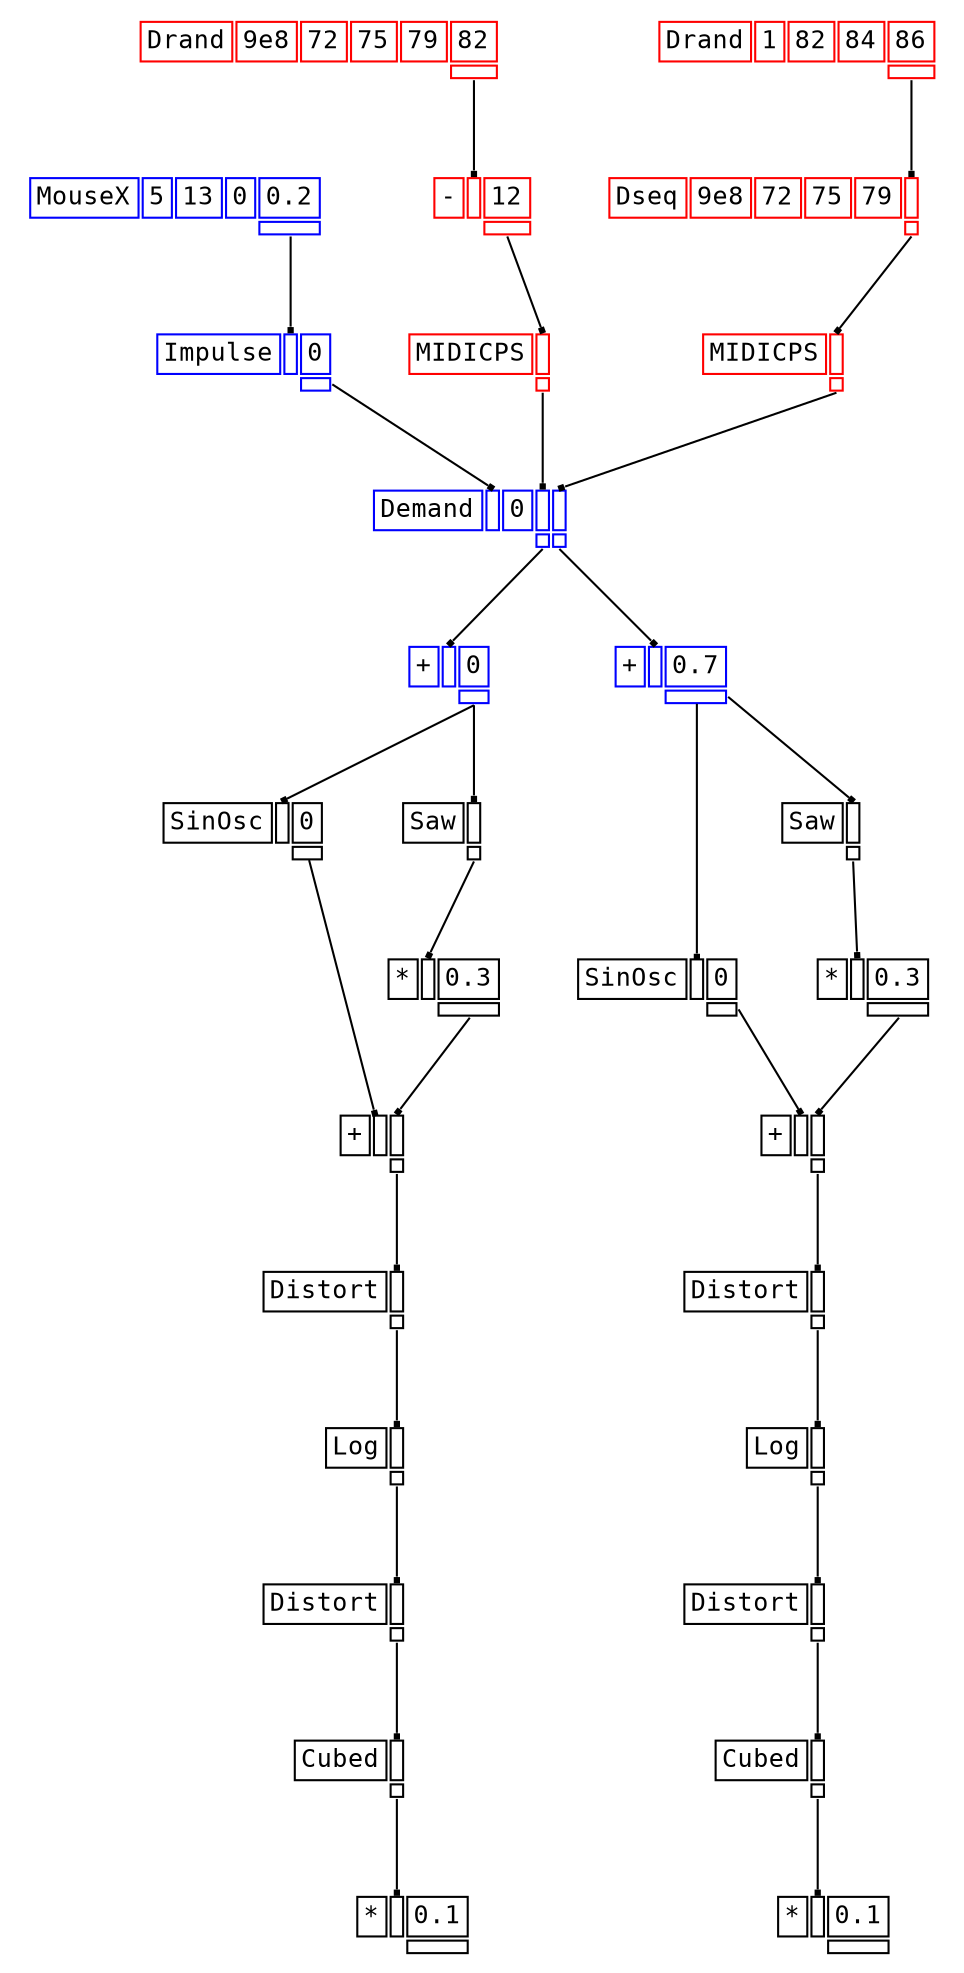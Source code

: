 digraph Anonymous {
graph [splines=false];
node [fontsize=12,fontname="Courier"];
edge [arrowhead=box,arrowsize=0.25];
u_4[shape="plaintext",color="blue",label=<<TABLE BORDER="0" CELLBORDER="1"><TR><TD>MouseX</TD><TD ID="u_4:K_0">5</TD><TD ID="u_4:K_1">13</TD><TD ID="u_4:K_2">0</TD><TD ID="u_4:K_3">0.2</TD></TR><TR><TD BORDER="0"></TD><TD BORDER="0"></TD><TD BORDER="0"></TD><TD BORDER="0"></TD><TD PORT="o_0" ID="u_4:o_0"></TD></TR></TABLE>>];
u_5[shape="plaintext",color="blue",label=<<TABLE BORDER="0" CELLBORDER="1"><TR><TD>Impulse</TD><TD PORT="i_0" ID="u_5:i_0"></TD><TD ID="u_5:K_1">0</TD></TR><TR><TD BORDER="0"></TD><TD BORDER="0"></TD><TD PORT="o_0" ID="u_5:o_0"></TD></TR></TABLE>>];
u_11[shape="plaintext",color="red",label=<<TABLE BORDER="0" CELLBORDER="1"><TR><TD>Drand</TD><TD ID="u_11:K_0">9e8</TD><TD ID="u_11:K_1">72</TD><TD ID="u_11:K_2">75</TD><TD ID="u_11:K_3">79</TD><TD ID="u_11:K_4">82</TD></TR><TR><TD BORDER="0"></TD><TD BORDER="0"></TD><TD BORDER="0"></TD><TD BORDER="0"></TD><TD BORDER="0"></TD><TD PORT="o_0" ID="u_11:o_0"></TD></TR></TABLE>>];
u_13[shape="plaintext",color="red",label=<<TABLE BORDER="0" CELLBORDER="1"><TR><TD>-</TD><TD PORT="i_0" ID="u_13:i_0"></TD><TD ID="u_13:K_1">12</TD></TR><TR><TD BORDER="0"></TD><TD BORDER="0"></TD><TD PORT="o_0" ID="u_13:o_0"></TD></TR></TABLE>>];
u_14[shape="plaintext",color="red",label=<<TABLE BORDER="0" CELLBORDER="1"><TR><TD>MIDICPS</TD><TD PORT="i_0" ID="u_14:i_0"></TD></TR><TR><TD BORDER="0"></TD><TD PORT="o_0" ID="u_14:o_0"></TD></TR></TABLE>>];
u_18[shape="plaintext",color="red",label=<<TABLE BORDER="0" CELLBORDER="1"><TR><TD>Drand</TD><TD ID="u_18:K_0">1</TD><TD ID="u_18:K_1">82</TD><TD ID="u_18:K_2">84</TD><TD ID="u_18:K_3">86</TD></TR><TR><TD BORDER="0"></TD><TD BORDER="0"></TD><TD BORDER="0"></TD><TD BORDER="0"></TD><TD PORT="o_0" ID="u_18:o_0"></TD></TR></TABLE>>];
u_19[shape="plaintext",color="red",label=<<TABLE BORDER="0" CELLBORDER="1"><TR><TD>Dseq</TD><TD ID="u_19:K_0">9e8</TD><TD ID="u_19:K_1">72</TD><TD ID="u_19:K_2">75</TD><TD ID="u_19:K_3">79</TD><TD PORT="i_4" ID="u_19:i_4"></TD></TR><TR><TD BORDER="0"></TD><TD BORDER="0"></TD><TD BORDER="0"></TD><TD BORDER="0"></TD><TD BORDER="0"></TD><TD PORT="o_0" ID="u_19:o_0"></TD></TR></TABLE>>];
u_20[shape="plaintext",color="red",label=<<TABLE BORDER="0" CELLBORDER="1"><TR><TD>MIDICPS</TD><TD PORT="i_0" ID="u_20:i_0"></TD></TR><TR><TD BORDER="0"></TD><TD PORT="o_0" ID="u_20:o_0"></TD></TR></TABLE>>];
u_21[shape="plaintext",color="blue",label=<<TABLE BORDER="0" CELLBORDER="1"><TR><TD>Demand</TD><TD PORT="i_0" ID="u_21:i_0"></TD><TD ID="u_21:K_1">0</TD><TD PORT="i_2" ID="u_21:i_2"></TD><TD PORT="i_3" ID="u_21:i_3"></TD></TR><TR><TD BORDER="0"></TD><TD BORDER="0"></TD><TD BORDER="0"></TD><TD PORT="o_0" ID="u_21:o_0"></TD><TD PORT="o_1" ID="u_21:o_1"></TD></TR></TABLE>>];
u_24[shape="plaintext",color="blue",label=<<TABLE BORDER="0" CELLBORDER="1"><TR><TD>+</TD><TD PORT="i_0" ID="u_24:i_0"></TD><TD ID="u_24:K_1">0.7</TD></TR><TR><TD BORDER="0"></TD><TD BORDER="0"></TD><TD PORT="o_0" ID="u_24:o_0"></TD></TR></TABLE>>];
u_25[shape="plaintext",color="black",label=<<TABLE BORDER="0" CELLBORDER="1"><TR><TD>SinOsc</TD><TD PORT="i_0" ID="u_25:i_0"></TD><TD ID="u_25:K_1">0</TD></TR><TR><TD BORDER="0"></TD><TD BORDER="0"></TD><TD PORT="o_0" ID="u_25:o_0"></TD></TR></TABLE>>];
u_27[shape="plaintext",color="black",label=<<TABLE BORDER="0" CELLBORDER="1"><TR><TD>Saw</TD><TD PORT="i_0" ID="u_27:i_0"></TD></TR><TR><TD BORDER="0"></TD><TD PORT="o_0" ID="u_27:o_0"></TD></TR></TABLE>>];
u_29[shape="plaintext",color="black",label=<<TABLE BORDER="0" CELLBORDER="1"><TR><TD>*</TD><TD PORT="i_0" ID="u_29:i_0"></TD><TD ID="u_29:K_1">0.3</TD></TR><TR><TD BORDER="0"></TD><TD BORDER="0"></TD><TD PORT="o_0" ID="u_29:o_0"></TD></TR></TABLE>>];
u_30[shape="plaintext",color="black",label=<<TABLE BORDER="0" CELLBORDER="1"><TR><TD>+</TD><TD PORT="i_0" ID="u_30:i_0"></TD><TD PORT="i_1" ID="u_30:i_1"></TD></TR><TR><TD BORDER="0"></TD><TD BORDER="0"></TD><TD PORT="o_0" ID="u_30:o_0"></TD></TR></TABLE>>];
u_31[shape="plaintext",color="black",label=<<TABLE BORDER="0" CELLBORDER="1"><TR><TD>Distort</TD><TD PORT="i_0" ID="u_31:i_0"></TD></TR><TR><TD BORDER="0"></TD><TD PORT="o_0" ID="u_31:o_0"></TD></TR></TABLE>>];
u_32[shape="plaintext",color="black",label=<<TABLE BORDER="0" CELLBORDER="1"><TR><TD>Log</TD><TD PORT="i_0" ID="u_32:i_0"></TD></TR><TR><TD BORDER="0"></TD><TD PORT="o_0" ID="u_32:o_0"></TD></TR></TABLE>>];
u_33[shape="plaintext",color="black",label=<<TABLE BORDER="0" CELLBORDER="1"><TR><TD>Distort</TD><TD PORT="i_0" ID="u_33:i_0"></TD></TR><TR><TD BORDER="0"></TD><TD PORT="o_0" ID="u_33:o_0"></TD></TR></TABLE>>];
u_34[shape="plaintext",color="black",label=<<TABLE BORDER="0" CELLBORDER="1"><TR><TD>Cubed</TD><TD PORT="i_0" ID="u_34:i_0"></TD></TR><TR><TD BORDER="0"></TD><TD PORT="o_0" ID="u_34:o_0"></TD></TR></TABLE>>];
u_36[shape="plaintext",color="black",label=<<TABLE BORDER="0" CELLBORDER="1"><TR><TD>*</TD><TD PORT="i_0" ID="u_36:i_0"></TD><TD ID="u_36:K_1">0.1</TD></TR><TR><TD BORDER="0"></TD><TD BORDER="0"></TD><TD PORT="o_0" ID="u_36:o_0"></TD></TR></TABLE>>];
u_38[shape="plaintext",color="blue",label=<<TABLE BORDER="0" CELLBORDER="1"><TR><TD>+</TD><TD PORT="i_0" ID="u_38:i_0"></TD><TD ID="u_38:K_1">0</TD></TR><TR><TD BORDER="0"></TD><TD BORDER="0"></TD><TD PORT="o_0" ID="u_38:o_0"></TD></TR></TABLE>>];
u_39[shape="plaintext",color="black",label=<<TABLE BORDER="0" CELLBORDER="1"><TR><TD>SinOsc</TD><TD PORT="i_0" ID="u_39:i_0"></TD><TD ID="u_39:K_1">0</TD></TR><TR><TD BORDER="0"></TD><TD BORDER="0"></TD><TD PORT="o_0" ID="u_39:o_0"></TD></TR></TABLE>>];
u_41[shape="plaintext",color="black",label=<<TABLE BORDER="0" CELLBORDER="1"><TR><TD>Saw</TD><TD PORT="i_0" ID="u_41:i_0"></TD></TR><TR><TD BORDER="0"></TD><TD PORT="o_0" ID="u_41:o_0"></TD></TR></TABLE>>];
u_42[shape="plaintext",color="black",label=<<TABLE BORDER="0" CELLBORDER="1"><TR><TD>*</TD><TD PORT="i_0" ID="u_42:i_0"></TD><TD ID="u_42:K_1">0.3</TD></TR><TR><TD BORDER="0"></TD><TD BORDER="0"></TD><TD PORT="o_0" ID="u_42:o_0"></TD></TR></TABLE>>];
u_43[shape="plaintext",color="black",label=<<TABLE BORDER="0" CELLBORDER="1"><TR><TD>+</TD><TD PORT="i_0" ID="u_43:i_0"></TD><TD PORT="i_1" ID="u_43:i_1"></TD></TR><TR><TD BORDER="0"></TD><TD BORDER="0"></TD><TD PORT="o_0" ID="u_43:o_0"></TD></TR></TABLE>>];
u_44[shape="plaintext",color="black",label=<<TABLE BORDER="0" CELLBORDER="1"><TR><TD>Distort</TD><TD PORT="i_0" ID="u_44:i_0"></TD></TR><TR><TD BORDER="0"></TD><TD PORT="o_0" ID="u_44:o_0"></TD></TR></TABLE>>];
u_45[shape="plaintext",color="black",label=<<TABLE BORDER="0" CELLBORDER="1"><TR><TD>Log</TD><TD PORT="i_0" ID="u_45:i_0"></TD></TR><TR><TD BORDER="0"></TD><TD PORT="o_0" ID="u_45:o_0"></TD></TR></TABLE>>];
u_46[shape="plaintext",color="black",label=<<TABLE BORDER="0" CELLBORDER="1"><TR><TD>Distort</TD><TD PORT="i_0" ID="u_46:i_0"></TD></TR><TR><TD BORDER="0"></TD><TD PORT="o_0" ID="u_46:o_0"></TD></TR></TABLE>>];
u_47[shape="plaintext",color="black",label=<<TABLE BORDER="0" CELLBORDER="1"><TR><TD>Cubed</TD><TD PORT="i_0" ID="u_47:i_0"></TD></TR><TR><TD BORDER="0"></TD><TD PORT="o_0" ID="u_47:o_0"></TD></TR></TABLE>>];
u_48[shape="plaintext",color="black",label=<<TABLE BORDER="0" CELLBORDER="1"><TR><TD>*</TD><TD PORT="i_0" ID="u_48:i_0"></TD><TD ID="u_48:K_1">0.1</TD></TR><TR><TD BORDER="0"></TD><TD BORDER="0"></TD><TD PORT="o_0" ID="u_48:o_0"></TD></TR></TABLE>>];
u_4:o_0 -> u_5:i_0;
u_11:o_0 -> u_13:i_0;
u_13:o_0 -> u_14:i_0;
u_18:o_0 -> u_19:i_4;
u_19:o_0 -> u_20:i_0;
u_5:o_0 -> u_21:i_0;
u_14:o_0 -> u_21:i_2;
u_20:o_0 -> u_21:i_3;
u_21:o_1 -> u_24:i_0;
u_24:o_0 -> u_25:i_0;
u_24:o_0 -> u_27:i_0;
u_27:o_0 -> u_29:i_0;
u_25:o_0 -> u_30:i_0;
u_29:o_0 -> u_30:i_1;
u_30:o_0 -> u_31:i_0;
u_31:o_0 -> u_32:i_0;
u_32:o_0 -> u_33:i_0;
u_33:o_0 -> u_34:i_0;
u_34:o_0 -> u_36:i_0;
u_21:o_0 -> u_38:i_0;
u_38:o_0 -> u_39:i_0;
u_38:o_0 -> u_41:i_0;
u_41:o_0 -> u_42:i_0;
u_39:o_0 -> u_43:i_0;
u_42:o_0 -> u_43:i_1;
u_43:o_0 -> u_44:i_0;
u_44:o_0 -> u_45:i_0;
u_45:o_0 -> u_46:i_0;
u_46:o_0 -> u_47:i_0;
u_47:o_0 -> u_48:i_0;
}

